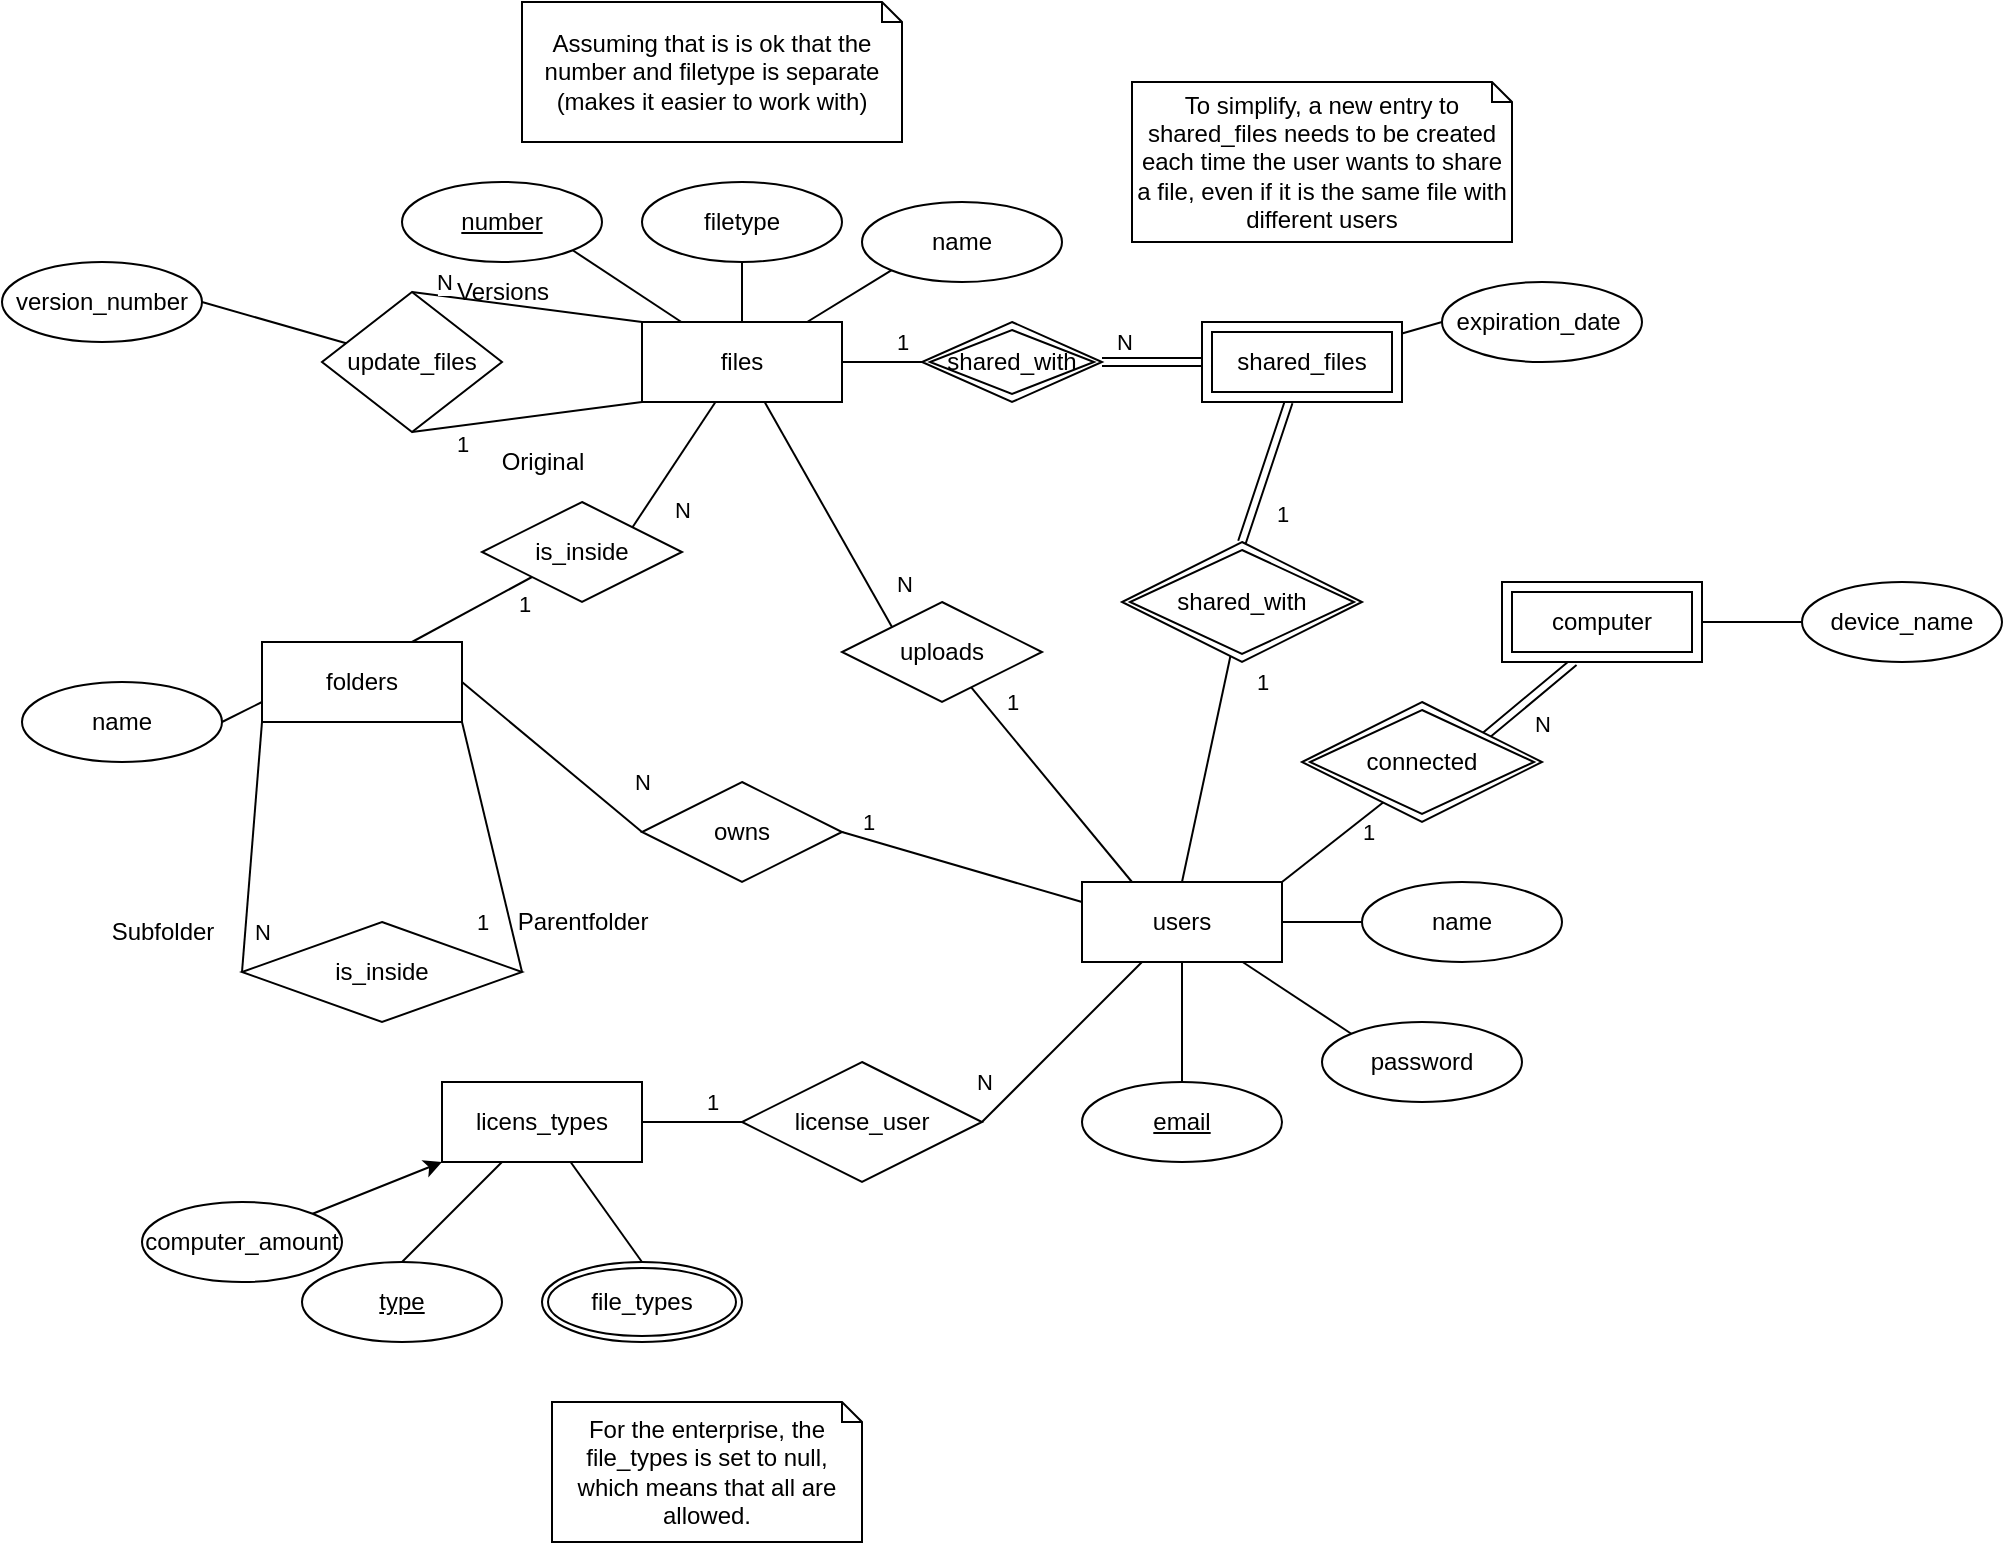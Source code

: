 <mxfile version="24.0.4" type="device">
  <diagram id="GNhx2L0P-7sAovvKlGaX" name="Page-1">
    <mxGraphModel dx="1952" dy="1143" grid="1" gridSize="10" guides="1" tooltips="1" connect="1" arrows="1" fold="1" page="1" pageScale="1" pageWidth="1100" pageHeight="850" math="0" shadow="0">
      <root>
        <mxCell id="0" />
        <mxCell id="1" parent="0" />
        <mxCell id="31-5WdiVfHJe6tgLGW2Q-1" value="files" style="whiteSpace=wrap;html=1;align=center;" vertex="1" parent="1">
          <mxGeometry x="210" y="210" width="100" height="40" as="geometry" />
        </mxCell>
        <mxCell id="31-5WdiVfHJe6tgLGW2Q-67" style="edgeStyle=none;rounded=0;orthogonalLoop=1;jettySize=auto;html=1;exitX=1;exitY=1;exitDx=0;exitDy=0;endArrow=none;endFill=0;" edge="1" parent="1" source="31-5WdiVfHJe6tgLGW2Q-2" target="31-5WdiVfHJe6tgLGW2Q-1">
          <mxGeometry relative="1" as="geometry" />
        </mxCell>
        <mxCell id="31-5WdiVfHJe6tgLGW2Q-2" value="number" style="ellipse;whiteSpace=wrap;html=1;align=center;fontStyle=4;" vertex="1" parent="1">
          <mxGeometry x="90" y="140" width="100" height="40" as="geometry" />
        </mxCell>
        <mxCell id="31-5WdiVfHJe6tgLGW2Q-74" style="edgeStyle=none;rounded=0;orthogonalLoop=1;jettySize=auto;html=1;exitX=0;exitY=1;exitDx=0;exitDy=0;entryX=0;entryY=0.5;entryDx=0;entryDy=0;endArrow=none;endFill=0;" edge="1" parent="1" source="31-5WdiVfHJe6tgLGW2Q-3" target="31-5WdiVfHJe6tgLGW2Q-73">
          <mxGeometry relative="1" as="geometry" />
        </mxCell>
        <mxCell id="31-5WdiVfHJe6tgLGW2Q-89" value="N" style="edgeLabel;html=1;align=center;verticalAlign=middle;resizable=0;points=[];" vertex="1" connectable="0" parent="31-5WdiVfHJe6tgLGW2Q-74">
          <mxGeometry x="0.679" y="-1" relative="1" as="geometry">
            <mxPoint x="9" as="offset" />
          </mxGeometry>
        </mxCell>
        <mxCell id="31-5WdiVfHJe6tgLGW2Q-75" style="edgeStyle=none;rounded=0;orthogonalLoop=1;jettySize=auto;html=1;exitX=1;exitY=1;exitDx=0;exitDy=0;entryX=1;entryY=0.5;entryDx=0;entryDy=0;endArrow=none;endFill=0;" edge="1" parent="1" source="31-5WdiVfHJe6tgLGW2Q-3" target="31-5WdiVfHJe6tgLGW2Q-73">
          <mxGeometry relative="1" as="geometry" />
        </mxCell>
        <mxCell id="31-5WdiVfHJe6tgLGW2Q-90" value="1" style="edgeLabel;html=1;align=center;verticalAlign=middle;resizable=0;points=[];" vertex="1" connectable="0" parent="31-5WdiVfHJe6tgLGW2Q-75">
          <mxGeometry x="0.61" relative="1" as="geometry">
            <mxPoint x="-14" y="-1" as="offset" />
          </mxGeometry>
        </mxCell>
        <mxCell id="31-5WdiVfHJe6tgLGW2Q-3" value="folders" style="whiteSpace=wrap;html=1;align=center;" vertex="1" parent="1">
          <mxGeometry x="20" y="370" width="100" height="40" as="geometry" />
        </mxCell>
        <mxCell id="31-5WdiVfHJe6tgLGW2Q-66" style="edgeStyle=none;rounded=0;orthogonalLoop=1;jettySize=auto;html=1;exitX=1;exitY=0.5;exitDx=0;exitDy=0;entryX=0;entryY=0.75;entryDx=0;entryDy=0;endArrow=none;endFill=0;" edge="1" parent="1" source="31-5WdiVfHJe6tgLGW2Q-4" target="31-5WdiVfHJe6tgLGW2Q-3">
          <mxGeometry relative="1" as="geometry" />
        </mxCell>
        <mxCell id="31-5WdiVfHJe6tgLGW2Q-4" value="name" style="ellipse;whiteSpace=wrap;html=1;align=center;" vertex="1" parent="1">
          <mxGeometry x="-100" y="390" width="100" height="40" as="geometry" />
        </mxCell>
        <mxCell id="31-5WdiVfHJe6tgLGW2Q-68" style="edgeStyle=none;rounded=0;orthogonalLoop=1;jettySize=auto;html=1;exitX=0.5;exitY=1;exitDx=0;exitDy=0;endArrow=none;endFill=0;" edge="1" parent="1" source="31-5WdiVfHJe6tgLGW2Q-5" target="31-5WdiVfHJe6tgLGW2Q-1">
          <mxGeometry relative="1" as="geometry" />
        </mxCell>
        <mxCell id="31-5WdiVfHJe6tgLGW2Q-5" value="filetype" style="ellipse;whiteSpace=wrap;html=1;align=center;" vertex="1" parent="1">
          <mxGeometry x="210" y="140" width="100" height="40" as="geometry" />
        </mxCell>
        <mxCell id="31-5WdiVfHJe6tgLGW2Q-6" value="Assuming that is is ok that the number and filetype is separate (makes it easier to work with)" style="shape=note;size=10;whiteSpace=wrap;html=1;" vertex="1" parent="1">
          <mxGeometry x="150" y="50" width="190" height="70" as="geometry" />
        </mxCell>
        <mxCell id="31-5WdiVfHJe6tgLGW2Q-69" style="edgeStyle=none;rounded=0;orthogonalLoop=1;jettySize=auto;html=1;exitX=0;exitY=1;exitDx=0;exitDy=0;endArrow=none;endFill=0;" edge="1" parent="1" source="31-5WdiVfHJe6tgLGW2Q-7" target="31-5WdiVfHJe6tgLGW2Q-1">
          <mxGeometry relative="1" as="geometry" />
        </mxCell>
        <mxCell id="31-5WdiVfHJe6tgLGW2Q-7" value="name" style="ellipse;whiteSpace=wrap;html=1;align=center;" vertex="1" parent="1">
          <mxGeometry x="320" y="150" width="100" height="40" as="geometry" />
        </mxCell>
        <mxCell id="31-5WdiVfHJe6tgLGW2Q-37" style="edgeStyle=none;rounded=0;orthogonalLoop=1;jettySize=auto;html=1;exitX=0.5;exitY=0;exitDx=0;exitDy=0;endArrow=none;endFill=0;" edge="1" parent="1" source="31-5WdiVfHJe6tgLGW2Q-8" target="31-5WdiVfHJe6tgLGW2Q-34">
          <mxGeometry relative="1" as="geometry" />
        </mxCell>
        <mxCell id="31-5WdiVfHJe6tgLGW2Q-83" value="1" style="edgeLabel;html=1;align=center;verticalAlign=middle;resizable=0;points=[];" vertex="1" connectable="0" parent="31-5WdiVfHJe6tgLGW2Q-37">
          <mxGeometry x="0.706" y="-1" relative="1" as="geometry">
            <mxPoint x="18" y="-4" as="offset" />
          </mxGeometry>
        </mxCell>
        <mxCell id="31-5WdiVfHJe6tgLGW2Q-41" style="edgeStyle=none;rounded=0;orthogonalLoop=1;jettySize=auto;html=1;exitX=1;exitY=0;exitDx=0;exitDy=0;endArrow=none;endFill=0;" edge="1" parent="1" source="31-5WdiVfHJe6tgLGW2Q-8">
          <mxGeometry relative="1" as="geometry">
            <mxPoint x="580.556" y="450.278" as="targetPoint" />
          </mxGeometry>
        </mxCell>
        <mxCell id="31-5WdiVfHJe6tgLGW2Q-81" value="1" style="edgeLabel;html=1;align=center;verticalAlign=middle;resizable=0;points=[];" vertex="1" connectable="0" parent="31-5WdiVfHJe6tgLGW2Q-41">
          <mxGeometry x="0.671" y="-1" relative="1" as="geometry">
            <mxPoint y="7" as="offset" />
          </mxGeometry>
        </mxCell>
        <mxCell id="31-5WdiVfHJe6tgLGW2Q-57" style="edgeStyle=none;rounded=0;orthogonalLoop=1;jettySize=auto;html=1;exitX=0.25;exitY=0;exitDx=0;exitDy=0;endArrow=none;endFill=0;" edge="1" parent="1" source="31-5WdiVfHJe6tgLGW2Q-8" target="31-5WdiVfHJe6tgLGW2Q-55">
          <mxGeometry relative="1" as="geometry" />
        </mxCell>
        <mxCell id="31-5WdiVfHJe6tgLGW2Q-85" value="1" style="edgeLabel;html=1;align=center;verticalAlign=middle;resizable=0;points=[];" vertex="1" connectable="0" parent="31-5WdiVfHJe6tgLGW2Q-57">
          <mxGeometry x="0.751" y="-3" relative="1" as="geometry">
            <mxPoint x="8" y="-3" as="offset" />
          </mxGeometry>
        </mxCell>
        <mxCell id="31-5WdiVfHJe6tgLGW2Q-77" style="edgeStyle=none;rounded=0;orthogonalLoop=1;jettySize=auto;html=1;exitX=0;exitY=0.25;exitDx=0;exitDy=0;entryX=1;entryY=0.5;entryDx=0;entryDy=0;endArrow=none;endFill=0;" edge="1" parent="1" source="31-5WdiVfHJe6tgLGW2Q-8" target="31-5WdiVfHJe6tgLGW2Q-76">
          <mxGeometry relative="1" as="geometry" />
        </mxCell>
        <mxCell id="31-5WdiVfHJe6tgLGW2Q-100" value="1" style="edgeLabel;html=1;align=center;verticalAlign=middle;resizable=0;points=[];" vertex="1" connectable="0" parent="31-5WdiVfHJe6tgLGW2Q-77">
          <mxGeometry x="0.782" relative="1" as="geometry">
            <mxPoint y="-9" as="offset" />
          </mxGeometry>
        </mxCell>
        <mxCell id="31-5WdiVfHJe6tgLGW2Q-8" value="users" style="whiteSpace=wrap;html=1;align=center;" vertex="1" parent="1">
          <mxGeometry x="430" y="490" width="100" height="40" as="geometry" />
        </mxCell>
        <mxCell id="31-5WdiVfHJe6tgLGW2Q-52" style="edgeStyle=none;rounded=0;orthogonalLoop=1;jettySize=auto;html=1;exitX=0.5;exitY=0;exitDx=0;exitDy=0;endArrow=none;endFill=0;" edge="1" parent="1" source="31-5WdiVfHJe6tgLGW2Q-9" target="31-5WdiVfHJe6tgLGW2Q-8">
          <mxGeometry relative="1" as="geometry" />
        </mxCell>
        <mxCell id="31-5WdiVfHJe6tgLGW2Q-9" value="&lt;u&gt;email&lt;/u&gt;" style="ellipse;whiteSpace=wrap;html=1;align=center;" vertex="1" parent="1">
          <mxGeometry x="430" y="590" width="100" height="40" as="geometry" />
        </mxCell>
        <mxCell id="31-5WdiVfHJe6tgLGW2Q-53" style="edgeStyle=none;rounded=0;orthogonalLoop=1;jettySize=auto;html=1;exitX=0;exitY=0;exitDx=0;exitDy=0;endArrow=none;endFill=0;" edge="1" parent="1" source="31-5WdiVfHJe6tgLGW2Q-10" target="31-5WdiVfHJe6tgLGW2Q-8">
          <mxGeometry relative="1" as="geometry" />
        </mxCell>
        <mxCell id="31-5WdiVfHJe6tgLGW2Q-10" value="password" style="ellipse;whiteSpace=wrap;html=1;align=center;" vertex="1" parent="1">
          <mxGeometry x="550" y="560" width="100" height="40" as="geometry" />
        </mxCell>
        <mxCell id="31-5WdiVfHJe6tgLGW2Q-54" style="edgeStyle=none;rounded=0;orthogonalLoop=1;jettySize=auto;html=1;exitX=0;exitY=0.5;exitDx=0;exitDy=0;endArrow=none;endFill=0;" edge="1" parent="1" source="31-5WdiVfHJe6tgLGW2Q-11" target="31-5WdiVfHJe6tgLGW2Q-8">
          <mxGeometry relative="1" as="geometry" />
        </mxCell>
        <mxCell id="31-5WdiVfHJe6tgLGW2Q-11" value="name" style="ellipse;whiteSpace=wrap;html=1;align=center;" vertex="1" parent="1">
          <mxGeometry x="570" y="490" width="100" height="40" as="geometry" />
        </mxCell>
        <mxCell id="31-5WdiVfHJe6tgLGW2Q-14" value="shared_files" style="whiteSpace=wrap;html=1;align=center;" vertex="1" parent="1">
          <mxGeometry x="490" y="210" width="100" height="40" as="geometry" />
        </mxCell>
        <mxCell id="31-5WdiVfHJe6tgLGW2Q-71" style="edgeStyle=none;rounded=0;orthogonalLoop=1;jettySize=auto;html=1;exitX=0;exitY=0.5;exitDx=0;exitDy=0;endArrow=none;endFill=0;" edge="1" parent="1" source="31-5WdiVfHJe6tgLGW2Q-17" target="31-5WdiVfHJe6tgLGW2Q-14">
          <mxGeometry relative="1" as="geometry" />
        </mxCell>
        <mxCell id="31-5WdiVfHJe6tgLGW2Q-17" value="expiration_date&amp;nbsp;" style="ellipse;whiteSpace=wrap;html=1;align=center;" vertex="1" parent="1">
          <mxGeometry x="610" y="190" width="100" height="40" as="geometry" />
        </mxCell>
        <mxCell id="31-5WdiVfHJe6tgLGW2Q-19" value="licens_types" style="whiteSpace=wrap;html=1;align=center;" vertex="1" parent="1">
          <mxGeometry x="110" y="590" width="100" height="40" as="geometry" />
        </mxCell>
        <mxCell id="31-5WdiVfHJe6tgLGW2Q-50" style="edgeStyle=none;rounded=0;orthogonalLoop=1;jettySize=auto;html=1;exitX=0.5;exitY=0;exitDx=0;exitDy=0;endArrow=none;endFill=0;" edge="1" parent="1" source="31-5WdiVfHJe6tgLGW2Q-20" target="31-5WdiVfHJe6tgLGW2Q-19">
          <mxGeometry relative="1" as="geometry" />
        </mxCell>
        <mxCell id="31-5WdiVfHJe6tgLGW2Q-20" value="&lt;u&gt;type&lt;/u&gt;" style="ellipse;whiteSpace=wrap;html=1;align=center;" vertex="1" parent="1">
          <mxGeometry x="40" y="680" width="100" height="40" as="geometry" />
        </mxCell>
        <mxCell id="31-5WdiVfHJe6tgLGW2Q-51" style="edgeStyle=none;rounded=0;orthogonalLoop=1;jettySize=auto;html=1;exitX=0.5;exitY=0;exitDx=0;exitDy=0;endArrow=none;endFill=0;" edge="1" parent="1" source="31-5WdiVfHJe6tgLGW2Q-23" target="31-5WdiVfHJe6tgLGW2Q-19">
          <mxGeometry relative="1" as="geometry" />
        </mxCell>
        <mxCell id="31-5WdiVfHJe6tgLGW2Q-23" value="file_types" style="ellipse;shape=doubleEllipse;margin=3;whiteSpace=wrap;html=1;align=center;" vertex="1" parent="1">
          <mxGeometry x="160" y="680" width="100" height="40" as="geometry" />
        </mxCell>
        <mxCell id="31-5WdiVfHJe6tgLGW2Q-25" value="For the enterprise, the file_types is set to null, which means that all are allowed." style="shape=note;size=10;whiteSpace=wrap;html=1;" vertex="1" parent="1">
          <mxGeometry x="165" y="750" width="155" height="70" as="geometry" />
        </mxCell>
        <mxCell id="31-5WdiVfHJe6tgLGW2Q-103" style="edgeStyle=none;rounded=0;orthogonalLoop=1;jettySize=auto;html=1;exitX=0;exitY=0.5;exitDx=0;exitDy=0;endArrow=none;endFill=0;" edge="1" parent="1" source="31-5WdiVfHJe6tgLGW2Q-27" target="31-5WdiVfHJe6tgLGW2Q-44">
          <mxGeometry relative="1" as="geometry" />
        </mxCell>
        <mxCell id="31-5WdiVfHJe6tgLGW2Q-27" value="device_name" style="ellipse;whiteSpace=wrap;html=1;align=center;" vertex="1" parent="1">
          <mxGeometry x="790" y="340" width="100" height="40" as="geometry" />
        </mxCell>
        <mxCell id="31-5WdiVfHJe6tgLGW2Q-59" style="edgeStyle=none;rounded=0;orthogonalLoop=1;jettySize=auto;html=1;exitX=0.5;exitY=0;exitDx=0;exitDy=0;entryX=0;entryY=0;entryDx=0;entryDy=0;endArrow=none;endFill=0;" edge="1" parent="1" source="31-5WdiVfHJe6tgLGW2Q-28" target="31-5WdiVfHJe6tgLGW2Q-1">
          <mxGeometry relative="1" as="geometry" />
        </mxCell>
        <mxCell id="31-5WdiVfHJe6tgLGW2Q-92" value="N" style="edgeLabel;html=1;align=center;verticalAlign=middle;resizable=0;points=[];" vertex="1" connectable="0" parent="31-5WdiVfHJe6tgLGW2Q-59">
          <mxGeometry x="-0.49" y="1" relative="1" as="geometry">
            <mxPoint x="-14" y="-8" as="offset" />
          </mxGeometry>
        </mxCell>
        <mxCell id="31-5WdiVfHJe6tgLGW2Q-60" style="edgeStyle=none;rounded=0;orthogonalLoop=1;jettySize=auto;html=1;exitX=0.5;exitY=1;exitDx=0;exitDy=0;entryX=0;entryY=1;entryDx=0;entryDy=0;endArrow=none;endFill=0;" edge="1" parent="1" source="31-5WdiVfHJe6tgLGW2Q-28" target="31-5WdiVfHJe6tgLGW2Q-1">
          <mxGeometry relative="1" as="geometry" />
        </mxCell>
        <mxCell id="31-5WdiVfHJe6tgLGW2Q-91" value="1" style="edgeLabel;html=1;align=center;verticalAlign=middle;resizable=0;points=[];" vertex="1" connectable="0" parent="31-5WdiVfHJe6tgLGW2Q-60">
          <mxGeometry x="-0.24" y="2" relative="1" as="geometry">
            <mxPoint x="-19" y="13" as="offset" />
          </mxGeometry>
        </mxCell>
        <mxCell id="31-5WdiVfHJe6tgLGW2Q-28" value="update_files" style="shape=rhombus;perimeter=rhombusPerimeter;whiteSpace=wrap;html=1;align=center;" vertex="1" parent="1">
          <mxGeometry x="50" y="195" width="90" height="70" as="geometry" />
        </mxCell>
        <mxCell id="31-5WdiVfHJe6tgLGW2Q-32" style="edgeStyle=orthogonalEdgeStyle;rounded=0;orthogonalLoop=1;jettySize=auto;html=1;exitX=1;exitY=0.5;exitDx=0;exitDy=0;endArrow=none;endFill=0;shape=link;" edge="1" parent="1" source="31-5WdiVfHJe6tgLGW2Q-31" target="31-5WdiVfHJe6tgLGW2Q-14">
          <mxGeometry relative="1" as="geometry" />
        </mxCell>
        <mxCell id="31-5WdiVfHJe6tgLGW2Q-98" value="N" style="edgeLabel;html=1;align=center;verticalAlign=middle;resizable=0;points=[];" vertex="1" connectable="0" parent="31-5WdiVfHJe6tgLGW2Q-32">
          <mxGeometry x="-0.57" relative="1" as="geometry">
            <mxPoint y="-10" as="offset" />
          </mxGeometry>
        </mxCell>
        <mxCell id="31-5WdiVfHJe6tgLGW2Q-33" style="edgeStyle=orthogonalEdgeStyle;rounded=0;orthogonalLoop=1;jettySize=auto;html=1;exitX=0;exitY=0.5;exitDx=0;exitDy=0;endArrow=none;endFill=0;" edge="1" parent="1" source="31-5WdiVfHJe6tgLGW2Q-31" target="31-5WdiVfHJe6tgLGW2Q-1">
          <mxGeometry relative="1" as="geometry" />
        </mxCell>
        <mxCell id="31-5WdiVfHJe6tgLGW2Q-97" value="1" style="edgeLabel;html=1;align=center;verticalAlign=middle;resizable=0;points=[];" vertex="1" connectable="0" parent="31-5WdiVfHJe6tgLGW2Q-33">
          <mxGeometry x="0.259" y="-1" relative="1" as="geometry">
            <mxPoint x="15" y="-9" as="offset" />
          </mxGeometry>
        </mxCell>
        <mxCell id="31-5WdiVfHJe6tgLGW2Q-31" value="shared_with" style="shape=rhombus;perimeter=rhombusPerimeter;whiteSpace=wrap;html=1;align=center;double=1;" vertex="1" parent="1">
          <mxGeometry x="350" y="210" width="90" height="40" as="geometry" />
        </mxCell>
        <mxCell id="31-5WdiVfHJe6tgLGW2Q-38" style="edgeStyle=none;rounded=0;orthogonalLoop=1;jettySize=auto;html=1;exitX=0.5;exitY=0;exitDx=0;exitDy=0;endArrow=none;endFill=0;shape=link;" edge="1" parent="1" source="31-5WdiVfHJe6tgLGW2Q-34" target="31-5WdiVfHJe6tgLGW2Q-14">
          <mxGeometry relative="1" as="geometry" />
        </mxCell>
        <mxCell id="31-5WdiVfHJe6tgLGW2Q-84" value="1" style="edgeLabel;html=1;align=center;verticalAlign=middle;resizable=0;points=[];" vertex="1" connectable="0" parent="31-5WdiVfHJe6tgLGW2Q-38">
          <mxGeometry x="-0.6" y="-1" relative="1" as="geometry">
            <mxPoint x="14" as="offset" />
          </mxGeometry>
        </mxCell>
        <mxCell id="31-5WdiVfHJe6tgLGW2Q-34" value="shared_with" style="shape=rhombus;perimeter=rhombusPerimeter;whiteSpace=wrap;html=1;align=center;double=1;" vertex="1" parent="1">
          <mxGeometry x="450" y="320" width="120" height="60" as="geometry" />
        </mxCell>
        <mxCell id="31-5WdiVfHJe6tgLGW2Q-42" style="edgeStyle=none;rounded=0;orthogonalLoop=1;jettySize=auto;html=1;exitX=1;exitY=0;exitDx=0;exitDy=0;shape=link;" edge="1" parent="1">
          <mxGeometry relative="1" as="geometry">
            <mxPoint x="625" y="422.5" as="sourcePoint" />
            <mxPoint x="676" y="380" as="targetPoint" />
          </mxGeometry>
        </mxCell>
        <mxCell id="31-5WdiVfHJe6tgLGW2Q-82" value="N" style="edgeLabel;html=1;align=center;verticalAlign=middle;resizable=0;points=[];" vertex="1" connectable="0" parent="31-5WdiVfHJe6tgLGW2Q-42">
          <mxGeometry x="-0.334" relative="1" as="geometry">
            <mxPoint x="18" y="2" as="offset" />
          </mxGeometry>
        </mxCell>
        <mxCell id="31-5WdiVfHJe6tgLGW2Q-44" value="computer" style="shape=ext;margin=3;double=1;whiteSpace=wrap;html=1;align=center;" vertex="1" parent="1">
          <mxGeometry x="640" y="340" width="100" height="40" as="geometry" />
        </mxCell>
        <mxCell id="31-5WdiVfHJe6tgLGW2Q-46" value="connected" style="shape=rhombus;double=1;perimeter=rhombusPerimeter;whiteSpace=wrap;html=1;align=center;" vertex="1" parent="1">
          <mxGeometry x="540" y="400" width="120" height="60" as="geometry" />
        </mxCell>
        <mxCell id="31-5WdiVfHJe6tgLGW2Q-48" style="edgeStyle=none;rounded=0;orthogonalLoop=1;jettySize=auto;html=1;exitX=0;exitY=0.5;exitDx=0;exitDy=0;endArrow=none;endFill=0;" edge="1" parent="1" source="31-5WdiVfHJe6tgLGW2Q-47" target="31-5WdiVfHJe6tgLGW2Q-19">
          <mxGeometry relative="1" as="geometry" />
        </mxCell>
        <mxCell id="31-5WdiVfHJe6tgLGW2Q-80" value="1" style="edgeLabel;html=1;align=center;verticalAlign=middle;resizable=0;points=[];" vertex="1" connectable="0" parent="31-5WdiVfHJe6tgLGW2Q-48">
          <mxGeometry x="-0.57" y="1" relative="1" as="geometry">
            <mxPoint x="-4" y="-11" as="offset" />
          </mxGeometry>
        </mxCell>
        <mxCell id="31-5WdiVfHJe6tgLGW2Q-49" style="edgeStyle=none;rounded=0;orthogonalLoop=1;jettySize=auto;html=1;exitX=1;exitY=0.5;exitDx=0;exitDy=0;endArrow=none;endFill=0;" edge="1" parent="1" source="31-5WdiVfHJe6tgLGW2Q-47" target="31-5WdiVfHJe6tgLGW2Q-8">
          <mxGeometry relative="1" as="geometry" />
        </mxCell>
        <mxCell id="31-5WdiVfHJe6tgLGW2Q-79" value="N" style="edgeLabel;html=1;align=center;verticalAlign=middle;resizable=0;points=[];" vertex="1" connectable="0" parent="31-5WdiVfHJe6tgLGW2Q-49">
          <mxGeometry x="-0.715" y="1" relative="1" as="geometry">
            <mxPoint x="-10" y="-8" as="offset" />
          </mxGeometry>
        </mxCell>
        <mxCell id="31-5WdiVfHJe6tgLGW2Q-47" value="license_user" style="shape=rhombus;perimeter=rhombusPerimeter;whiteSpace=wrap;html=1;align=center;" vertex="1" parent="1">
          <mxGeometry x="260" y="580" width="120" height="60" as="geometry" />
        </mxCell>
        <mxCell id="31-5WdiVfHJe6tgLGW2Q-56" style="edgeStyle=none;rounded=0;orthogonalLoop=1;jettySize=auto;html=1;exitX=0;exitY=0;exitDx=0;exitDy=0;endArrow=none;endFill=0;" edge="1" parent="1" source="31-5WdiVfHJe6tgLGW2Q-55" target="31-5WdiVfHJe6tgLGW2Q-1">
          <mxGeometry relative="1" as="geometry" />
        </mxCell>
        <mxCell id="31-5WdiVfHJe6tgLGW2Q-86" value="N" style="edgeLabel;html=1;align=center;verticalAlign=middle;resizable=0;points=[];" vertex="1" connectable="0" parent="31-5WdiVfHJe6tgLGW2Q-56">
          <mxGeometry x="-0.709" y="-1" relative="1" as="geometry">
            <mxPoint x="14" y="-5" as="offset" />
          </mxGeometry>
        </mxCell>
        <mxCell id="31-5WdiVfHJe6tgLGW2Q-55" value="uploads" style="shape=rhombus;perimeter=rhombusPerimeter;whiteSpace=wrap;html=1;align=center;" vertex="1" parent="1">
          <mxGeometry x="310" y="350" width="100" height="50" as="geometry" />
        </mxCell>
        <mxCell id="31-5WdiVfHJe6tgLGW2Q-62" style="edgeStyle=none;rounded=0;orthogonalLoop=1;jettySize=auto;html=1;exitX=1;exitY=0.5;exitDx=0;exitDy=0;endArrow=none;endFill=0;" edge="1" parent="1" source="31-5WdiVfHJe6tgLGW2Q-61" target="31-5WdiVfHJe6tgLGW2Q-28">
          <mxGeometry relative="1" as="geometry" />
        </mxCell>
        <mxCell id="31-5WdiVfHJe6tgLGW2Q-61" value="version_number" style="ellipse;whiteSpace=wrap;html=1;align=center;" vertex="1" parent="1">
          <mxGeometry x="-110" y="180" width="100" height="40" as="geometry" />
        </mxCell>
        <mxCell id="31-5WdiVfHJe6tgLGW2Q-64" style="edgeStyle=none;rounded=0;orthogonalLoop=1;jettySize=auto;html=1;endArrow=none;endFill=0;" edge="1" parent="1" target="31-5WdiVfHJe6tgLGW2Q-1">
          <mxGeometry relative="1" as="geometry">
            <mxPoint x="205" y="313" as="sourcePoint" />
          </mxGeometry>
        </mxCell>
        <mxCell id="31-5WdiVfHJe6tgLGW2Q-87" value="N" style="edgeLabel;html=1;align=center;verticalAlign=middle;resizable=0;points=[];" vertex="1" connectable="0" parent="31-5WdiVfHJe6tgLGW2Q-64">
          <mxGeometry x="-0.659" y="-2" relative="1" as="geometry">
            <mxPoint x="16" as="offset" />
          </mxGeometry>
        </mxCell>
        <mxCell id="31-5WdiVfHJe6tgLGW2Q-65" style="edgeStyle=none;rounded=0;orthogonalLoop=1;jettySize=auto;html=1;exitX=0;exitY=1;exitDx=0;exitDy=0;entryX=0.75;entryY=0;entryDx=0;entryDy=0;endArrow=none;endFill=0;" edge="1" parent="1" source="31-5WdiVfHJe6tgLGW2Q-63" target="31-5WdiVfHJe6tgLGW2Q-3">
          <mxGeometry relative="1" as="geometry" />
        </mxCell>
        <mxCell id="31-5WdiVfHJe6tgLGW2Q-88" value="1" style="edgeLabel;html=1;align=center;verticalAlign=middle;resizable=0;points=[];" vertex="1" connectable="0" parent="31-5WdiVfHJe6tgLGW2Q-65">
          <mxGeometry x="-0.576" y="1" relative="1" as="geometry">
            <mxPoint x="8" y="5" as="offset" />
          </mxGeometry>
        </mxCell>
        <mxCell id="31-5WdiVfHJe6tgLGW2Q-63" value="is_inside" style="shape=rhombus;perimeter=rhombusPerimeter;whiteSpace=wrap;html=1;align=center;" vertex="1" parent="1">
          <mxGeometry x="130" y="300" width="100" height="50" as="geometry" />
        </mxCell>
        <mxCell id="31-5WdiVfHJe6tgLGW2Q-72" value="shared_files" style="shape=ext;margin=3;double=1;whiteSpace=wrap;html=1;align=center;" vertex="1" parent="1">
          <mxGeometry x="490" y="210" width="100" height="40" as="geometry" />
        </mxCell>
        <mxCell id="31-5WdiVfHJe6tgLGW2Q-73" value="is_inside" style="shape=rhombus;perimeter=rhombusPerimeter;whiteSpace=wrap;html=1;align=center;" vertex="1" parent="1">
          <mxGeometry x="10" y="510" width="140" height="50" as="geometry" />
        </mxCell>
        <mxCell id="31-5WdiVfHJe6tgLGW2Q-78" style="edgeStyle=none;rounded=0;orthogonalLoop=1;jettySize=auto;html=1;exitX=0;exitY=0.5;exitDx=0;exitDy=0;entryX=1;entryY=0.5;entryDx=0;entryDy=0;endArrow=none;endFill=0;" edge="1" parent="1" source="31-5WdiVfHJe6tgLGW2Q-76" target="31-5WdiVfHJe6tgLGW2Q-3">
          <mxGeometry relative="1" as="geometry" />
        </mxCell>
        <mxCell id="31-5WdiVfHJe6tgLGW2Q-101" value="N" style="edgeLabel;html=1;align=center;verticalAlign=middle;resizable=0;points=[];" vertex="1" connectable="0" parent="31-5WdiVfHJe6tgLGW2Q-78">
          <mxGeometry x="-0.65" y="-1" relative="1" as="geometry">
            <mxPoint x="15" y="-11" as="offset" />
          </mxGeometry>
        </mxCell>
        <mxCell id="31-5WdiVfHJe6tgLGW2Q-76" value="owns" style="shape=rhombus;perimeter=rhombusPerimeter;whiteSpace=wrap;html=1;align=center;" vertex="1" parent="1">
          <mxGeometry x="210" y="440" width="100" height="50" as="geometry" />
        </mxCell>
        <mxCell id="31-5WdiVfHJe6tgLGW2Q-93" value="Original" style="text;html=1;align=center;verticalAlign=middle;resizable=0;points=[];autosize=1;strokeColor=none;fillColor=none;" vertex="1" parent="1">
          <mxGeometry x="130" y="265" width="60" height="30" as="geometry" />
        </mxCell>
        <mxCell id="31-5WdiVfHJe6tgLGW2Q-95" value="Versions" style="text;html=1;align=center;verticalAlign=middle;resizable=0;points=[];autosize=1;strokeColor=none;fillColor=none;" vertex="1" parent="1">
          <mxGeometry x="105" y="180" width="70" height="30" as="geometry" />
        </mxCell>
        <mxCell id="31-5WdiVfHJe6tgLGW2Q-99" value="To simplify, a new entry to shared_files needs to be created each time the user wants to share a file, even if it is the same file with different users" style="shape=note;size=10;whiteSpace=wrap;html=1;" vertex="1" parent="1">
          <mxGeometry x="455" y="90" width="190" height="80" as="geometry" />
        </mxCell>
        <mxCell id="31-5WdiVfHJe6tgLGW2Q-104" value="Subfolder" style="text;html=1;align=center;verticalAlign=middle;resizable=0;points=[];autosize=1;strokeColor=none;fillColor=none;" vertex="1" parent="1">
          <mxGeometry x="-65" y="500" width="70" height="30" as="geometry" />
        </mxCell>
        <mxCell id="31-5WdiVfHJe6tgLGW2Q-105" value="Parentfolder" style="text;html=1;align=center;verticalAlign=middle;resizable=0;points=[];autosize=1;strokeColor=none;fillColor=none;" vertex="1" parent="1">
          <mxGeometry x="135" y="495" width="90" height="30" as="geometry" />
        </mxCell>
        <mxCell id="31-5WdiVfHJe6tgLGW2Q-108" style="edgeStyle=none;rounded=0;orthogonalLoop=1;jettySize=auto;html=1;exitX=1;exitY=0;exitDx=0;exitDy=0;" edge="1" parent="1" source="31-5WdiVfHJe6tgLGW2Q-106" target="31-5WdiVfHJe6tgLGW2Q-19">
          <mxGeometry relative="1" as="geometry" />
        </mxCell>
        <mxCell id="31-5WdiVfHJe6tgLGW2Q-106" value="computer_amount" style="ellipse;whiteSpace=wrap;html=1;align=center;" vertex="1" parent="1">
          <mxGeometry x="-40" y="650" width="100" height="40" as="geometry" />
        </mxCell>
      </root>
    </mxGraphModel>
  </diagram>
</mxfile>
